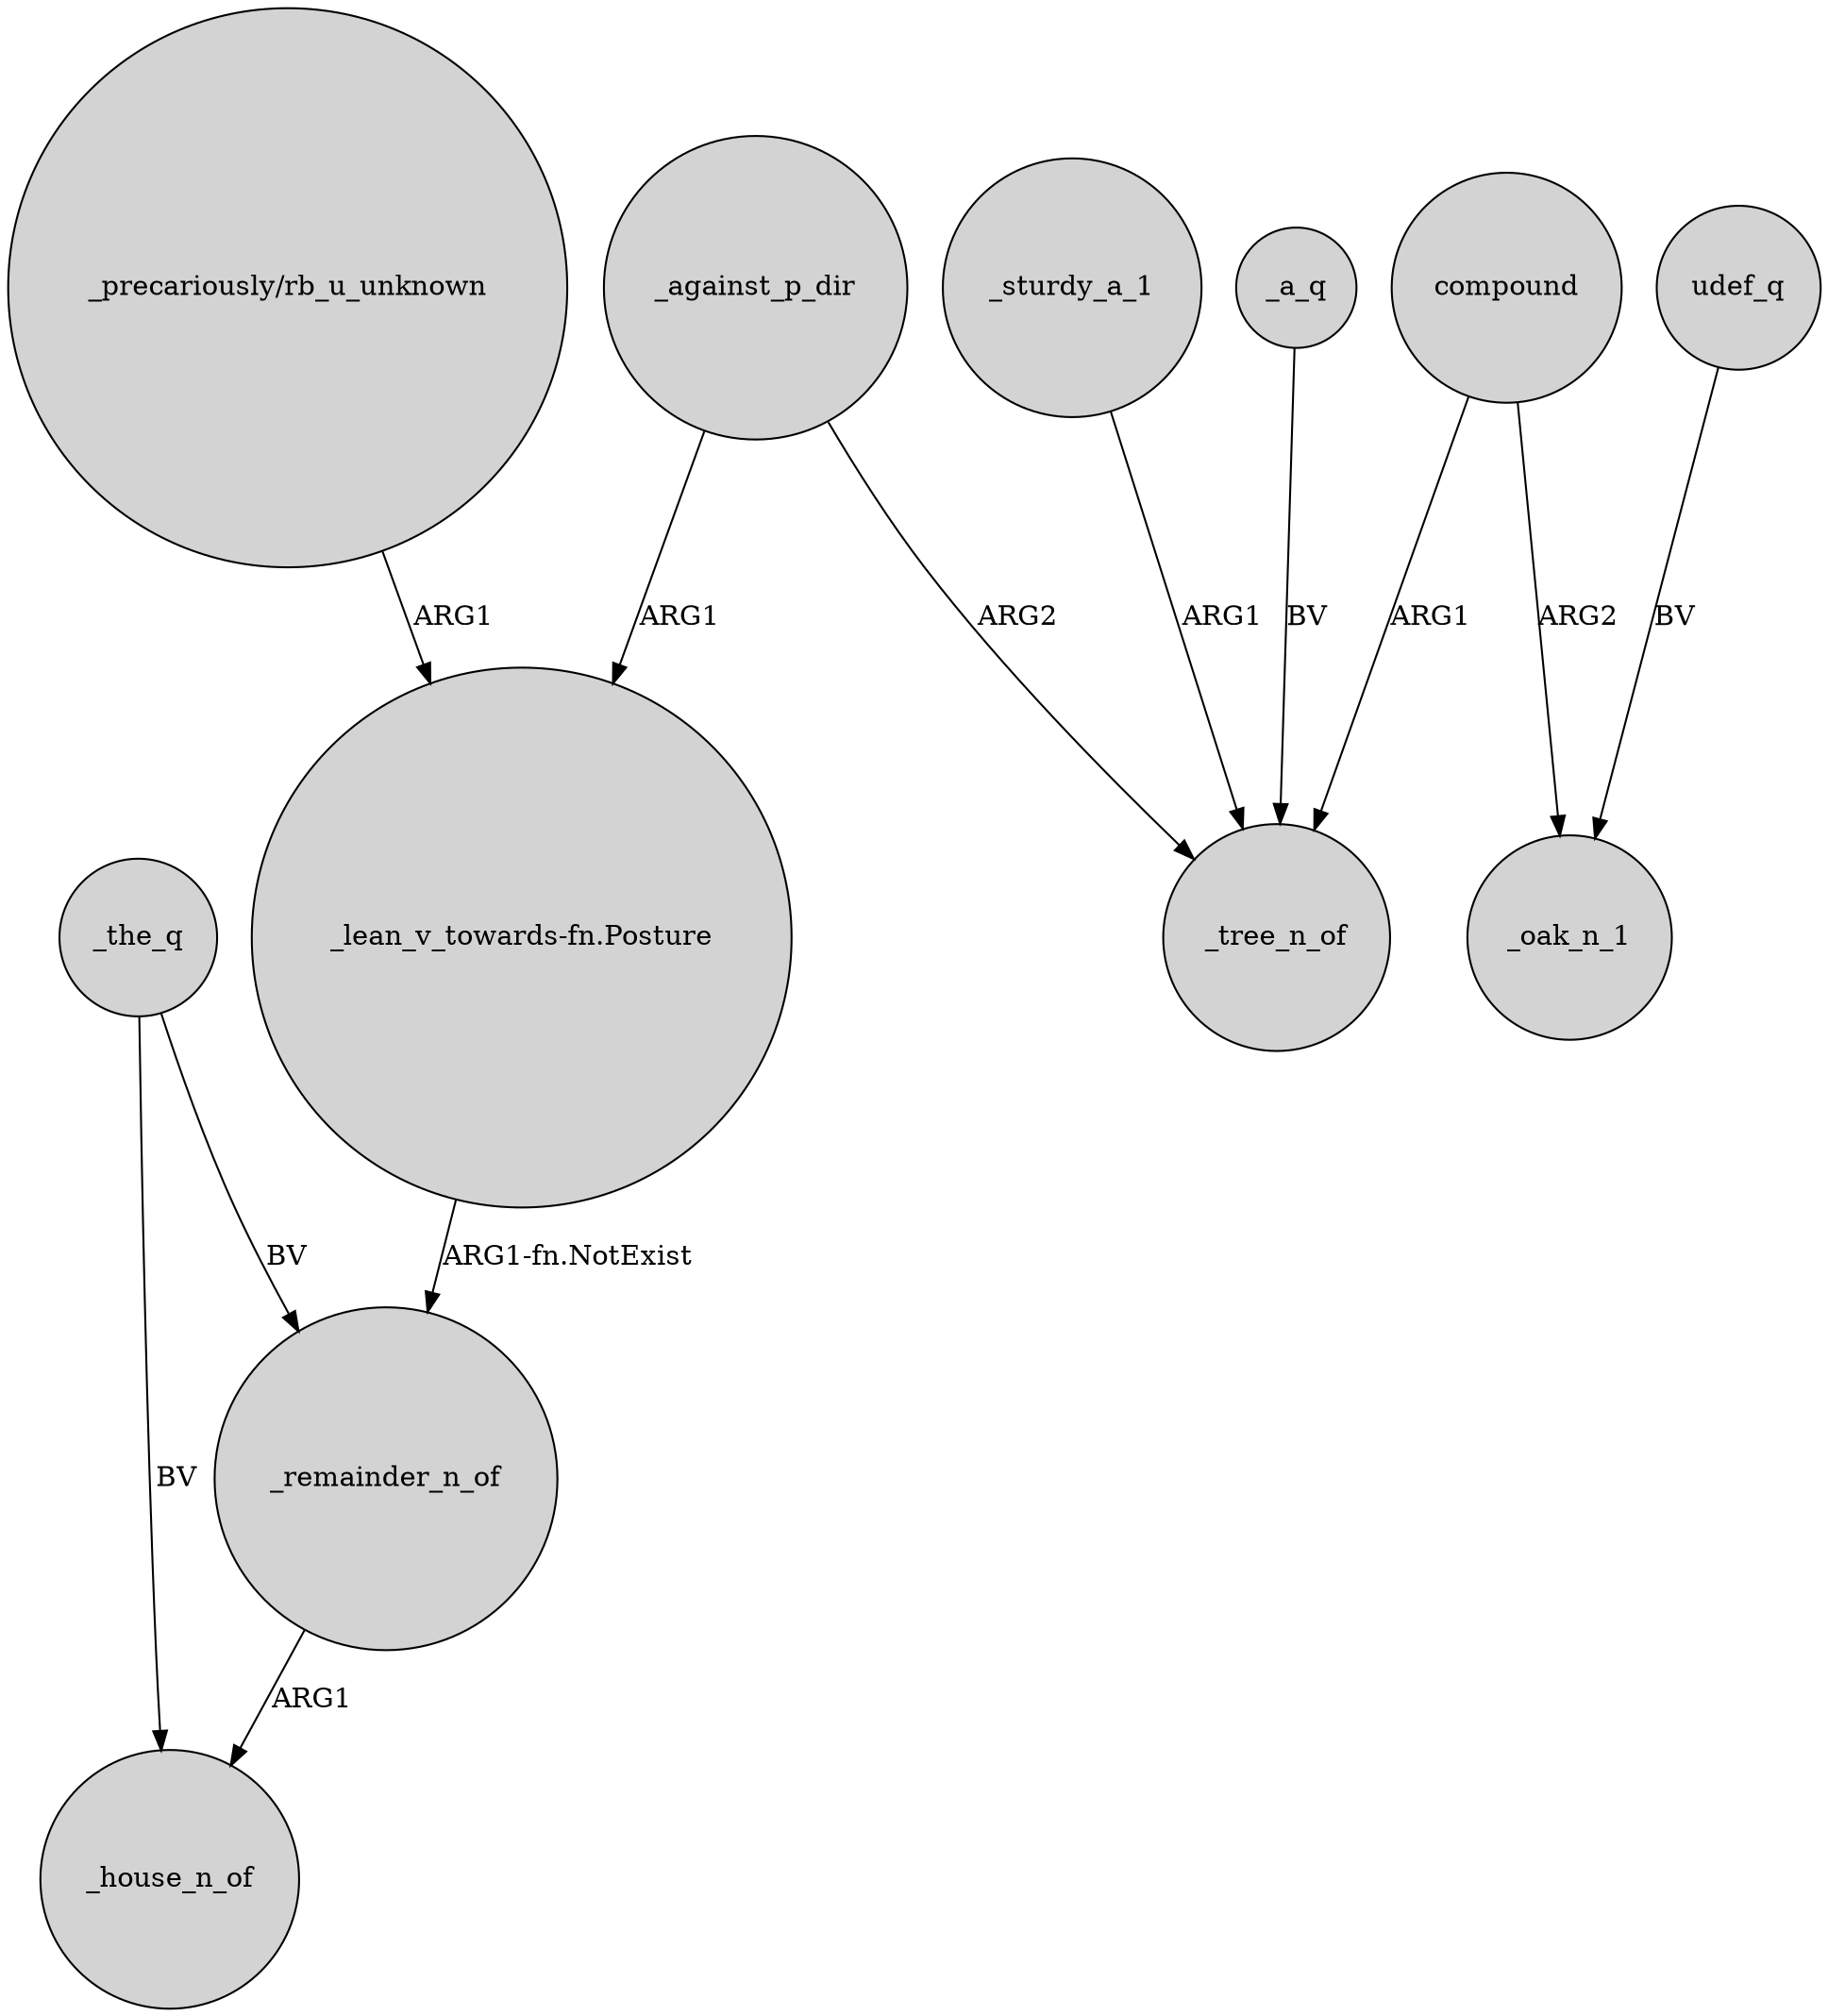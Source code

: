 digraph {
	node [shape=circle style=filled]
	"_lean_v_towards-fn.Posture" -> _remainder_n_of [label="ARG1-fn.NotExist"]
	"_precariously/rb_u_unknown" -> "_lean_v_towards-fn.Posture" [label=ARG1]
	_against_p_dir -> "_lean_v_towards-fn.Posture" [label=ARG1]
	_the_q -> _house_n_of [label=BV]
	compound -> _oak_n_1 [label=ARG2]
	_sturdy_a_1 -> _tree_n_of [label=ARG1]
	compound -> _tree_n_of [label=ARG1]
	_a_q -> _tree_n_of [label=BV]
	_against_p_dir -> _tree_n_of [label=ARG2]
	_remainder_n_of -> _house_n_of [label=ARG1]
	udef_q -> _oak_n_1 [label=BV]
	_the_q -> _remainder_n_of [label=BV]
}
